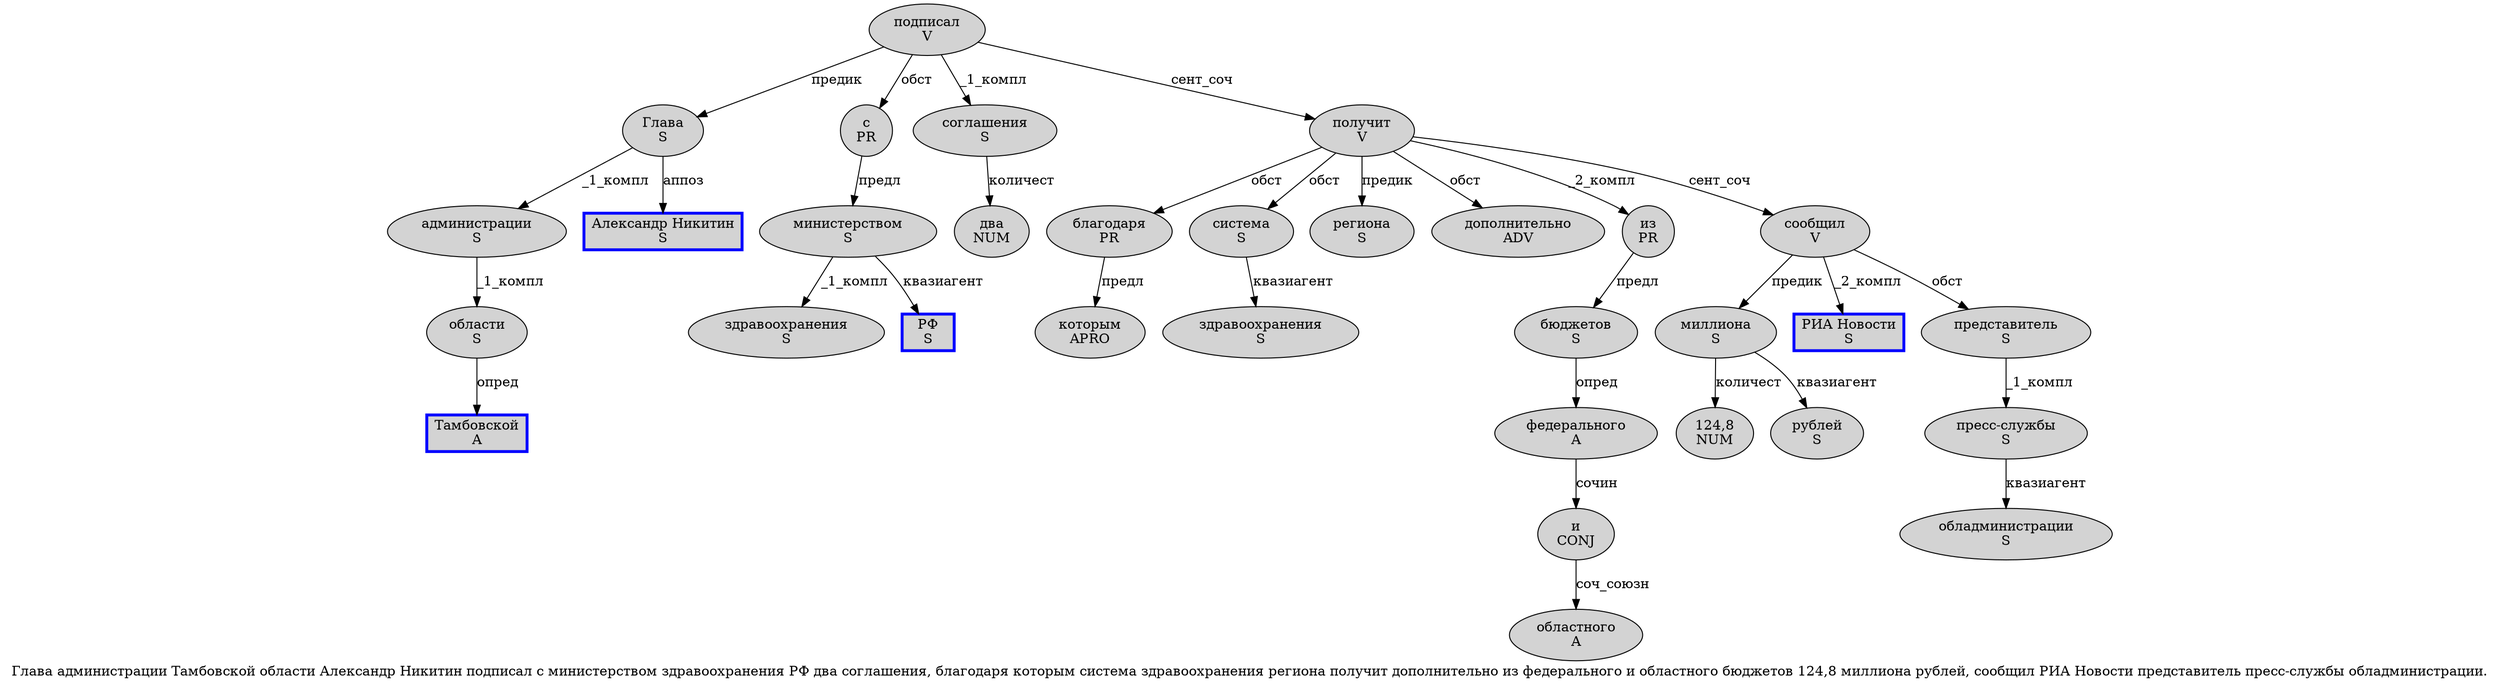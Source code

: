 digraph SENTENCE_990 {
	graph [label="Глава администрации Тамбовской области Александр Никитин подписал с министерством здравоохранения РФ два соглашения, благодаря которым система здравоохранения региона получит дополнительно из федерального и областного бюджетов 124,8 миллиона рублей, сообщил РИА Новости представитель пресс-службы обладминистрации."]
	node [style=filled]
		0 [label="Глава
S" color="" fillcolor=lightgray penwidth=1 shape=ellipse]
		1 [label="администрации
S" color="" fillcolor=lightgray penwidth=1 shape=ellipse]
		2 [label="Тамбовской
A" color=blue fillcolor=lightgray penwidth=3 shape=box]
		3 [label="области
S" color="" fillcolor=lightgray penwidth=1 shape=ellipse]
		4 [label="Александр Никитин
S" color=blue fillcolor=lightgray penwidth=3 shape=box]
		5 [label="подписал
V" color="" fillcolor=lightgray penwidth=1 shape=ellipse]
		6 [label="с
PR" color="" fillcolor=lightgray penwidth=1 shape=ellipse]
		7 [label="министерством
S" color="" fillcolor=lightgray penwidth=1 shape=ellipse]
		8 [label="здравоохранения
S" color="" fillcolor=lightgray penwidth=1 shape=ellipse]
		9 [label="РФ
S" color=blue fillcolor=lightgray penwidth=3 shape=box]
		10 [label="два
NUM" color="" fillcolor=lightgray penwidth=1 shape=ellipse]
		11 [label="соглашения
S" color="" fillcolor=lightgray penwidth=1 shape=ellipse]
		13 [label="благодаря
PR" color="" fillcolor=lightgray penwidth=1 shape=ellipse]
		14 [label="которым
APRO" color="" fillcolor=lightgray penwidth=1 shape=ellipse]
		15 [label="система
S" color="" fillcolor=lightgray penwidth=1 shape=ellipse]
		16 [label="здравоохранения
S" color="" fillcolor=lightgray penwidth=1 shape=ellipse]
		17 [label="региона
S" color="" fillcolor=lightgray penwidth=1 shape=ellipse]
		18 [label="получит
V" color="" fillcolor=lightgray penwidth=1 shape=ellipse]
		19 [label="дополнительно
ADV" color="" fillcolor=lightgray penwidth=1 shape=ellipse]
		20 [label="из
PR" color="" fillcolor=lightgray penwidth=1 shape=ellipse]
		21 [label="федерального
A" color="" fillcolor=lightgray penwidth=1 shape=ellipse]
		22 [label="и
CONJ" color="" fillcolor=lightgray penwidth=1 shape=ellipse]
		23 [label="областного
A" color="" fillcolor=lightgray penwidth=1 shape=ellipse]
		24 [label="бюджетов
S" color="" fillcolor=lightgray penwidth=1 shape=ellipse]
		25 [label="124,8
NUM" color="" fillcolor=lightgray penwidth=1 shape=ellipse]
		26 [label="миллиона
S" color="" fillcolor=lightgray penwidth=1 shape=ellipse]
		27 [label="рублей
S" color="" fillcolor=lightgray penwidth=1 shape=ellipse]
		29 [label="сообщил
V" color="" fillcolor=lightgray penwidth=1 shape=ellipse]
		30 [label="РИА Новости
S" color=blue fillcolor=lightgray penwidth=3 shape=box]
		31 [label="представитель
S" color="" fillcolor=lightgray penwidth=1 shape=ellipse]
		32 [label="пресс-службы
S" color="" fillcolor=lightgray penwidth=1 shape=ellipse]
		33 [label="обладминистрации
S" color="" fillcolor=lightgray penwidth=1 shape=ellipse]
			7 -> 8 [label="_1_компл"]
			7 -> 9 [label="квазиагент"]
			22 -> 23 [label="соч_союзн"]
			21 -> 22 [label="сочин"]
			29 -> 26 [label="предик"]
			29 -> 30 [label="_2_компл"]
			29 -> 31 [label="обст"]
			31 -> 32 [label="_1_компл"]
			11 -> 10 [label="количест"]
			0 -> 1 [label="_1_компл"]
			0 -> 4 [label="аппоз"]
			1 -> 3 [label="_1_компл"]
			24 -> 21 [label="опред"]
			5 -> 0 [label="предик"]
			5 -> 6 [label="обст"]
			5 -> 11 [label="_1_компл"]
			5 -> 18 [label="сент_соч"]
			15 -> 16 [label="квазиагент"]
			13 -> 14 [label="предл"]
			3 -> 2 [label="опред"]
			26 -> 25 [label="количест"]
			26 -> 27 [label="квазиагент"]
			20 -> 24 [label="предл"]
			32 -> 33 [label="квазиагент"]
			6 -> 7 [label="предл"]
			18 -> 13 [label="обст"]
			18 -> 15 [label="обст"]
			18 -> 17 [label="предик"]
			18 -> 19 [label="обст"]
			18 -> 20 [label="_2_компл"]
			18 -> 29 [label="сент_соч"]
}
